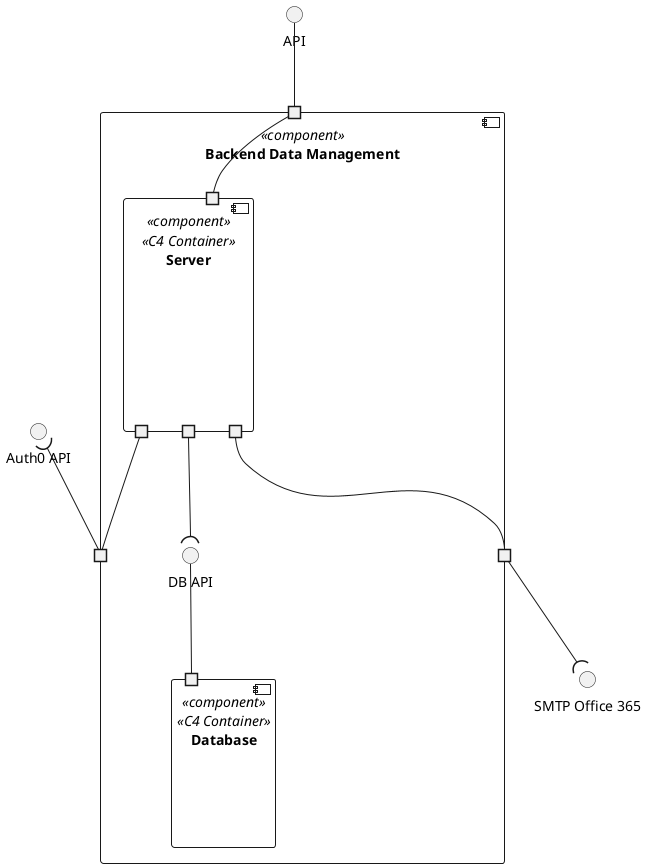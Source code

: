 @startuml logic-view
top to bottom direction

interface "API" as API
interface "Auth0 API" as A0API
interface "SMTP Office 365" as SMTP_Office_365

component "Backend Data Management" <<component>>{
    () "DB API" as DBAPI
    portin " " as PI
    portout " " as SARMPO1
    portout " " as SARMPO2

    component "Server" <<component>> <<C4 Container>>{
        portin " " as SVPI
        portout " " as SVPO
        portout " " as SVPO1
        portout " " as SVPO2
    }

    component "Database" <<component>> <<C4 Container>>{
        portin " " as DBPI
    }
     
}

API -- PI
PI -- SVPI 
SVPO --( DBAPI
DBPI -U- DBAPI
SVPO1 -- SARMPO1
SARMPO1 -u-( A0API

SARMPO2 --( SMTP_Office_365
SVPO2 -- SARMPO2
@enduml